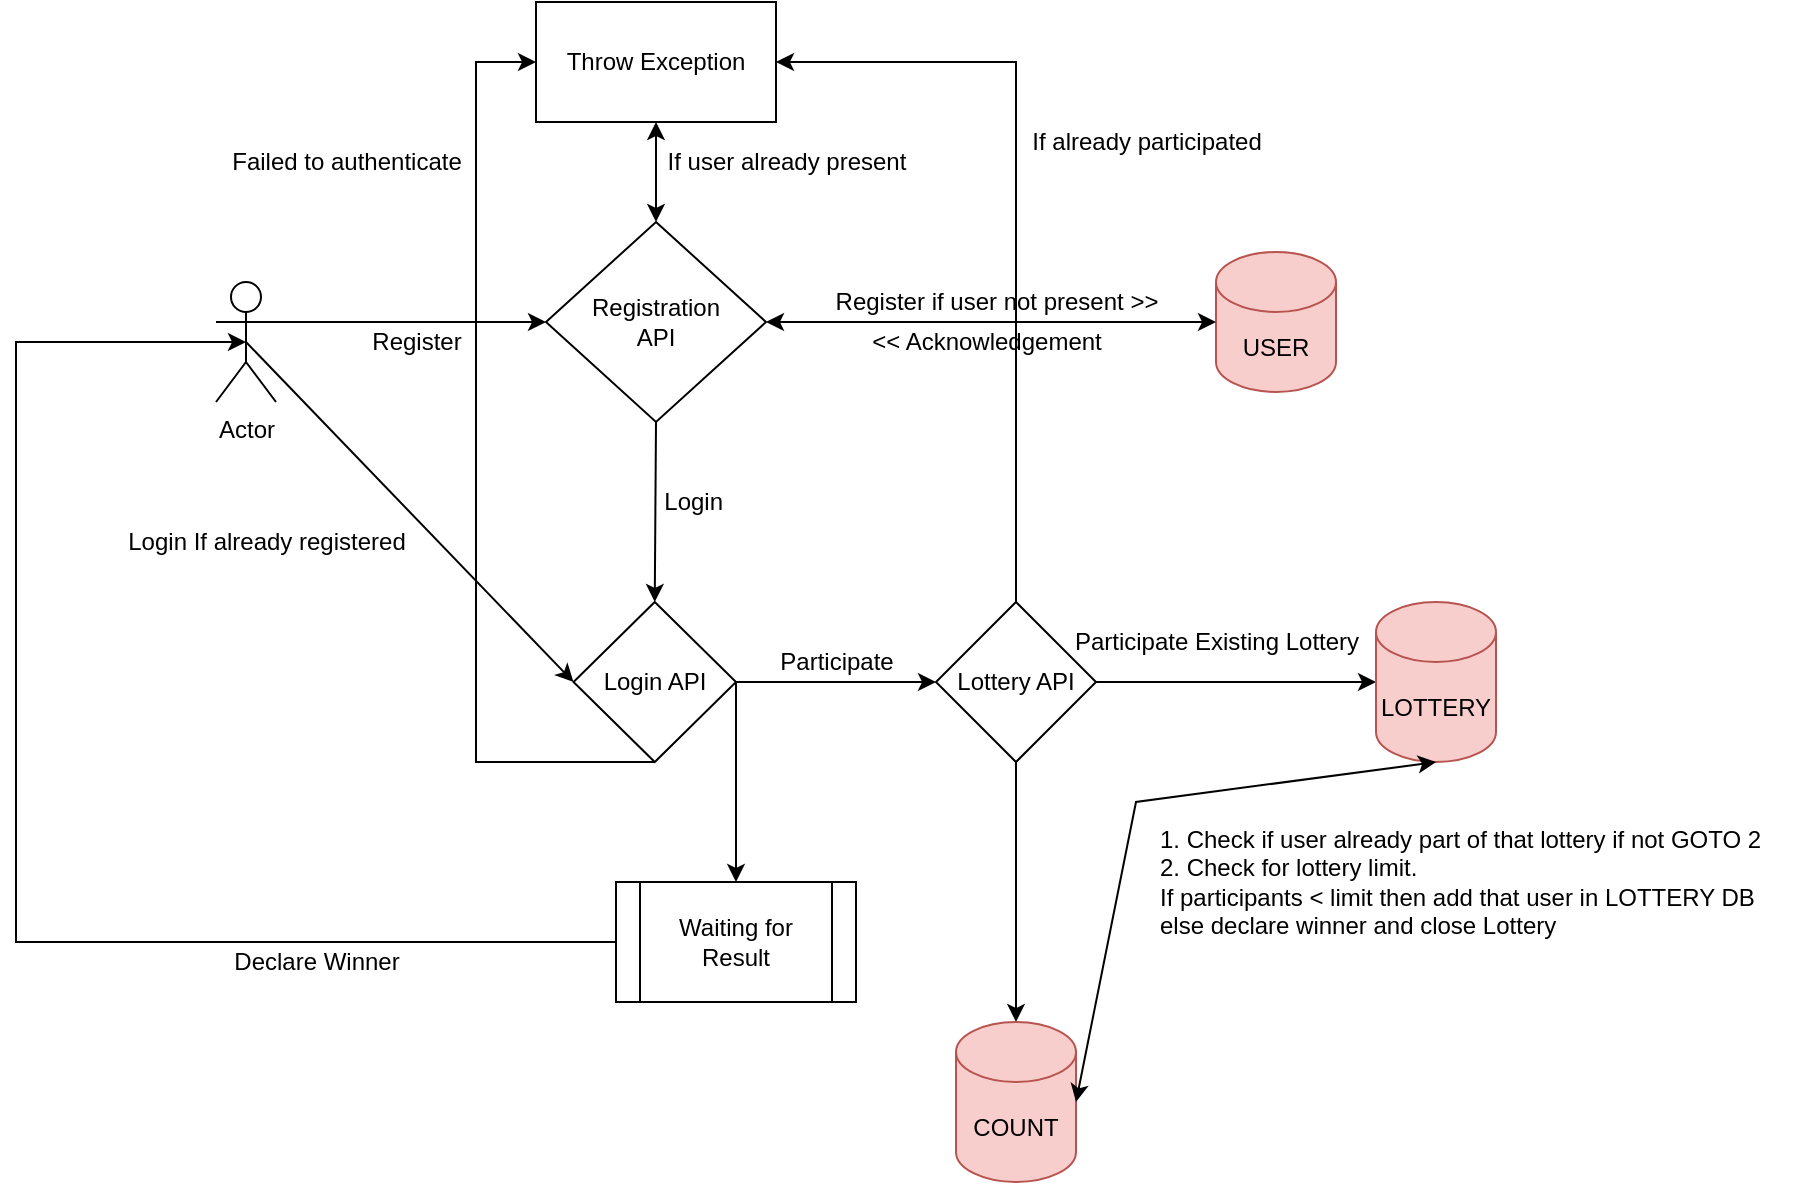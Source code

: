 <mxfile version="15.8.3" type="device"><diagram id="d5zOVH_LjsR92OGqD-iv" name="Page-1"><mxGraphModel dx="881" dy="2606" grid="1" gridSize="10" guides="1" tooltips="1" connect="1" arrows="1" fold="1" page="1" pageScale="1" pageWidth="850" pageHeight="1100" math="0" shadow="0"><root><mxCell id="0"/><mxCell id="1" parent="0"/><mxCell id="Paj4D-koQ01rTT56cKwy-1" value="USER" style="shape=cylinder3;whiteSpace=wrap;html=1;boundedLbl=1;backgroundOutline=1;size=15;fillColor=#f8cecc;strokeColor=#b85450;" vertex="1" parent="1"><mxGeometry x="640" y="-1995" width="60" height="70" as="geometry"/></mxCell><mxCell id="Paj4D-koQ01rTT56cKwy-4" style="edgeStyle=orthogonalEdgeStyle;rounded=0;orthogonalLoop=1;jettySize=auto;html=1;exitX=1;exitY=0.333;exitDx=0;exitDy=0;exitPerimeter=0;entryX=0;entryY=0.5;entryDx=0;entryDy=0;" edge="1" parent="1" source="Paj4D-koQ01rTT56cKwy-2"><mxGeometry relative="1" as="geometry"><mxPoint x="305" y="-1960" as="targetPoint"/></mxGeometry></mxCell><mxCell id="Paj4D-koQ01rTT56cKwy-2" value="Actor" style="shape=umlActor;verticalLabelPosition=bottom;verticalAlign=top;html=1;outlineConnect=0;" vertex="1" parent="1"><mxGeometry x="140" y="-1980" width="30" height="60" as="geometry"/></mxCell><mxCell id="Paj4D-koQ01rTT56cKwy-5" value="Register" style="text;html=1;align=center;verticalAlign=middle;resizable=0;points=[];autosize=1;strokeColor=none;fillColor=none;" vertex="1" parent="1"><mxGeometry x="210" y="-1960" width="60" height="20" as="geometry"/></mxCell><mxCell id="Paj4D-koQ01rTT56cKwy-7" value="Registration &lt;br&gt;API" style="rhombus;whiteSpace=wrap;html=1;" vertex="1" parent="1"><mxGeometry x="305" y="-2010" width="110" height="100" as="geometry"/></mxCell><mxCell id="Paj4D-koQ01rTT56cKwy-11" value="Register if user not present &amp;gt;&amp;gt;" style="text;html=1;align=center;verticalAlign=middle;resizable=0;points=[];autosize=1;strokeColor=none;fillColor=none;" vertex="1" parent="1"><mxGeometry x="440" y="-1980" width="180" height="20" as="geometry"/></mxCell><mxCell id="Paj4D-koQ01rTT56cKwy-13" value="Throw Exception" style="whiteSpace=wrap;html=1;" vertex="1" parent="1"><mxGeometry x="300" y="-2120" width="120" height="60" as="geometry"/></mxCell><mxCell id="Paj4D-koQ01rTT56cKwy-14" value="" style="endArrow=classic;startArrow=classic;html=1;rounded=0;exitX=0.5;exitY=1;exitDx=0;exitDy=0;entryX=0.5;entryY=0;entryDx=0;entryDy=0;" edge="1" parent="1" source="Paj4D-koQ01rTT56cKwy-13" target="Paj4D-koQ01rTT56cKwy-7"><mxGeometry width="50" height="50" relative="1" as="geometry"><mxPoint x="510" y="-1840" as="sourcePoint"/><mxPoint x="510" y="-1880" as="targetPoint"/></mxGeometry></mxCell><mxCell id="Paj4D-koQ01rTT56cKwy-15" value="If user already present" style="text;html=1;align=center;verticalAlign=middle;resizable=0;points=[];autosize=1;strokeColor=none;fillColor=none;" vertex="1" parent="1"><mxGeometry x="360" y="-2050" width="130" height="20" as="geometry"/></mxCell><mxCell id="Paj4D-koQ01rTT56cKwy-16" value="" style="endArrow=classic;startArrow=classic;html=1;rounded=0;entryX=0;entryY=0.5;entryDx=0;entryDy=0;entryPerimeter=0;exitX=1;exitY=0.5;exitDx=0;exitDy=0;" edge="1" parent="1" source="Paj4D-koQ01rTT56cKwy-7" target="Paj4D-koQ01rTT56cKwy-1"><mxGeometry width="50" height="50" relative="1" as="geometry"><mxPoint x="590" y="-1900" as="sourcePoint"/><mxPoint x="640" y="-1950" as="targetPoint"/></mxGeometry></mxCell><mxCell id="Paj4D-koQ01rTT56cKwy-17" value="&amp;lt;&amp;lt; Acknowledgement" style="text;html=1;align=center;verticalAlign=middle;resizable=0;points=[];autosize=1;strokeColor=none;fillColor=none;" vertex="1" parent="1"><mxGeometry x="460" y="-1960" width="130" height="20" as="geometry"/></mxCell><mxCell id="Paj4D-koQ01rTT56cKwy-34" style="edgeStyle=orthogonalEdgeStyle;rounded=0;orthogonalLoop=1;jettySize=auto;html=1;exitX=0.5;exitY=1;exitDx=0;exitDy=0;entryX=0;entryY=0.5;entryDx=0;entryDy=0;" edge="1" parent="1" source="Paj4D-koQ01rTT56cKwy-27" target="Paj4D-koQ01rTT56cKwy-13"><mxGeometry relative="1" as="geometry"><Array as="points"><mxPoint x="270" y="-1740"/><mxPoint x="270" y="-2090"/></Array></mxGeometry></mxCell><mxCell id="Paj4D-koQ01rTT56cKwy-37" style="edgeStyle=orthogonalEdgeStyle;rounded=0;orthogonalLoop=1;jettySize=auto;html=1;exitX=1;exitY=0.5;exitDx=0;exitDy=0;" edge="1" parent="1" source="Paj4D-koQ01rTT56cKwy-27" target="Paj4D-koQ01rTT56cKwy-38"><mxGeometry relative="1" as="geometry"><mxPoint x="490" y="-1780" as="targetPoint"/></mxGeometry></mxCell><mxCell id="Paj4D-koQ01rTT56cKwy-27" value="Login API" style="rhombus;whiteSpace=wrap;html=1;" vertex="1" parent="1"><mxGeometry x="318.75" y="-1820" width="81.25" height="80" as="geometry"/></mxCell><mxCell id="Paj4D-koQ01rTT56cKwy-28" value="" style="endArrow=classic;html=1;rounded=0;entryX=0.5;entryY=0;entryDx=0;entryDy=0;exitX=0.5;exitY=1;exitDx=0;exitDy=0;" edge="1" parent="1" source="Paj4D-koQ01rTT56cKwy-7" target="Paj4D-koQ01rTT56cKwy-27"><mxGeometry width="50" height="50" relative="1" as="geometry"><mxPoint x="520" y="-1840" as="sourcePoint"/><mxPoint x="390" y="-1680" as="targetPoint"/></mxGeometry></mxCell><mxCell id="Paj4D-koQ01rTT56cKwy-29" value="Login&amp;nbsp;" style="text;html=1;align=center;verticalAlign=middle;resizable=0;points=[];autosize=1;strokeColor=none;fillColor=none;" vertex="1" parent="1"><mxGeometry x="355" y="-1880" width="50" height="20" as="geometry"/></mxCell><mxCell id="Paj4D-koQ01rTT56cKwy-30" value="" style="endArrow=classic;html=1;rounded=0;exitX=0.5;exitY=0.5;exitDx=0;exitDy=0;exitPerimeter=0;entryX=0;entryY=0.5;entryDx=0;entryDy=0;" edge="1" parent="1" source="Paj4D-koQ01rTT56cKwy-2" target="Paj4D-koQ01rTT56cKwy-27"><mxGeometry width="50" height="50" relative="1" as="geometry"><mxPoint x="320" y="-1760" as="sourcePoint"/><mxPoint x="310" y="-1780" as="targetPoint"/></mxGeometry></mxCell><mxCell id="Paj4D-koQ01rTT56cKwy-31" value="Login If already registered" style="text;html=1;align=center;verticalAlign=middle;resizable=0;points=[];autosize=1;strokeColor=none;fillColor=none;" vertex="1" parent="1"><mxGeometry x="90" y="-1860" width="150" height="20" as="geometry"/></mxCell><mxCell id="Paj4D-koQ01rTT56cKwy-35" value="Failed to authenticate" style="text;html=1;align=center;verticalAlign=middle;resizable=0;points=[];autosize=1;strokeColor=none;fillColor=none;" vertex="1" parent="1"><mxGeometry x="140" y="-2050" width="130" height="20" as="geometry"/></mxCell><mxCell id="Paj4D-koQ01rTT56cKwy-42" style="edgeStyle=orthogonalEdgeStyle;rounded=0;orthogonalLoop=1;jettySize=auto;html=1;exitX=0.5;exitY=0;exitDx=0;exitDy=0;entryX=1;entryY=0.5;entryDx=0;entryDy=0;" edge="1" parent="1" source="Paj4D-koQ01rTT56cKwy-38" target="Paj4D-koQ01rTT56cKwy-13"><mxGeometry relative="1" as="geometry"/></mxCell><mxCell id="Paj4D-koQ01rTT56cKwy-53" style="edgeStyle=orthogonalEdgeStyle;rounded=0;orthogonalLoop=1;jettySize=auto;html=1;exitX=1;exitY=0.5;exitDx=0;exitDy=0;entryX=0;entryY=0.5;entryDx=0;entryDy=0;entryPerimeter=0;" edge="1" parent="1" source="Paj4D-koQ01rTT56cKwy-38" target="Paj4D-koQ01rTT56cKwy-46"><mxGeometry relative="1" as="geometry"/></mxCell><mxCell id="Paj4D-koQ01rTT56cKwy-38" value="Lottery API" style="rhombus;whiteSpace=wrap;html=1;" vertex="1" parent="1"><mxGeometry x="500" y="-1820" width="80" height="80" as="geometry"/></mxCell><mxCell id="Paj4D-koQ01rTT56cKwy-40" value="" style="endArrow=classic;html=1;rounded=0;exitX=1;exitY=0.5;exitDx=0;exitDy=0;entryX=0.5;entryY=0;entryDx=0;entryDy=0;" edge="1" parent="1" source="Paj4D-koQ01rTT56cKwy-27" target="Paj4D-koQ01rTT56cKwy-41"><mxGeometry width="50" height="50" relative="1" as="geometry"><mxPoint x="320" y="-1660" as="sourcePoint"/><mxPoint x="400" y="-1690" as="targetPoint"/></mxGeometry></mxCell><mxCell id="Paj4D-koQ01rTT56cKwy-41" value="Waiting for Result" style="shape=process;whiteSpace=wrap;html=1;backgroundOutline=1;" vertex="1" parent="1"><mxGeometry x="340" y="-1680" width="120" height="60" as="geometry"/></mxCell><mxCell id="Paj4D-koQ01rTT56cKwy-43" value="If already participated" style="text;html=1;align=center;verticalAlign=middle;resizable=0;points=[];autosize=1;strokeColor=none;fillColor=none;" vertex="1" parent="1"><mxGeometry x="540" y="-2060" width="130" height="20" as="geometry"/></mxCell><mxCell id="Paj4D-koQ01rTT56cKwy-46" value="LOTTERY" style="shape=cylinder3;whiteSpace=wrap;html=1;boundedLbl=1;backgroundOutline=1;size=15;fillColor=#f8cecc;strokeColor=#b85450;" vertex="1" parent="1"><mxGeometry x="720" y="-1820" width="60" height="80" as="geometry"/></mxCell><mxCell id="Paj4D-koQ01rTT56cKwy-54" value="Participate Existing Lottery" style="text;html=1;align=center;verticalAlign=middle;resizable=0;points=[];autosize=1;strokeColor=none;fillColor=none;" vertex="1" parent="1"><mxGeometry x="560" y="-1810" width="160" height="20" as="geometry"/></mxCell><mxCell id="Paj4D-koQ01rTT56cKwy-56" value="" style="endArrow=classic;html=1;rounded=0;exitX=0.5;exitY=1;exitDx=0;exitDy=0;" edge="1" parent="1" source="Paj4D-koQ01rTT56cKwy-38" target="Paj4D-koQ01rTT56cKwy-57"><mxGeometry width="50" height="50" relative="1" as="geometry"><mxPoint x="580" y="-1780" as="sourcePoint"/><mxPoint x="720" y="-1680" as="targetPoint"/></mxGeometry></mxCell><mxCell id="Paj4D-koQ01rTT56cKwy-57" value="COUNT" style="shape=cylinder3;whiteSpace=wrap;html=1;boundedLbl=1;backgroundOutline=1;size=15;fillColor=#f8cecc;strokeColor=#b85450;" vertex="1" parent="1"><mxGeometry x="510" y="-1610" width="60" height="80" as="geometry"/></mxCell><mxCell id="Paj4D-koQ01rTT56cKwy-58" value="1. Check if user already part of that lottery if not GOTO 2&lt;br&gt;2. Check for lottery limit.&lt;br&gt;If participants &amp;lt; limit then add that user in LOTTERY DB&lt;br&gt;&lt;span style=&quot;text-align: center&quot;&gt;else declare winner and close Lottery&lt;/span&gt;" style="text;html=1;align=left;verticalAlign=middle;resizable=0;points=[];autosize=1;strokeColor=none;fillColor=none;" vertex="1" parent="1"><mxGeometry x="610" y="-1710" width="320" height="60" as="geometry"/></mxCell><mxCell id="Paj4D-koQ01rTT56cKwy-60" value="" style="endArrow=classic;html=1;rounded=0;exitX=0;exitY=0.5;exitDx=0;exitDy=0;entryX=0.5;entryY=0.5;entryDx=0;entryDy=0;entryPerimeter=0;" edge="1" parent="1" source="Paj4D-koQ01rTT56cKwy-41" target="Paj4D-koQ01rTT56cKwy-2"><mxGeometry width="50" height="50" relative="1" as="geometry"><mxPoint x="320" y="-1700" as="sourcePoint"/><mxPoint x="170" y="-1920" as="targetPoint"/><Array as="points"><mxPoint x="40" y="-1650"/><mxPoint x="40" y="-1950"/></Array></mxGeometry></mxCell><mxCell id="Paj4D-koQ01rTT56cKwy-62" value="Declare Winner" style="text;html=1;align=center;verticalAlign=middle;resizable=0;points=[];autosize=1;strokeColor=none;fillColor=none;" vertex="1" parent="1"><mxGeometry x="140" y="-1650" width="100" height="20" as="geometry"/></mxCell><mxCell id="Paj4D-koQ01rTT56cKwy-65" value="" style="endArrow=classic;startArrow=classic;html=1;rounded=0;entryX=0.5;entryY=1;entryDx=0;entryDy=0;entryPerimeter=0;exitX=1;exitY=0.5;exitDx=0;exitDy=0;exitPerimeter=0;" edge="1" parent="1" source="Paj4D-koQ01rTT56cKwy-57" target="Paj4D-koQ01rTT56cKwy-46"><mxGeometry width="50" height="50" relative="1" as="geometry"><mxPoint x="290" y="-1610" as="sourcePoint"/><mxPoint x="340" y="-1660" as="targetPoint"/><Array as="points"><mxPoint x="600" y="-1720"/></Array></mxGeometry></mxCell><mxCell id="Paj4D-koQ01rTT56cKwy-66" value="Participate" style="text;html=1;align=center;verticalAlign=middle;resizable=0;points=[];autosize=1;strokeColor=none;fillColor=none;" vertex="1" parent="1"><mxGeometry x="415" y="-1800" width="70" height="20" as="geometry"/></mxCell></root></mxGraphModel></diagram></mxfile>